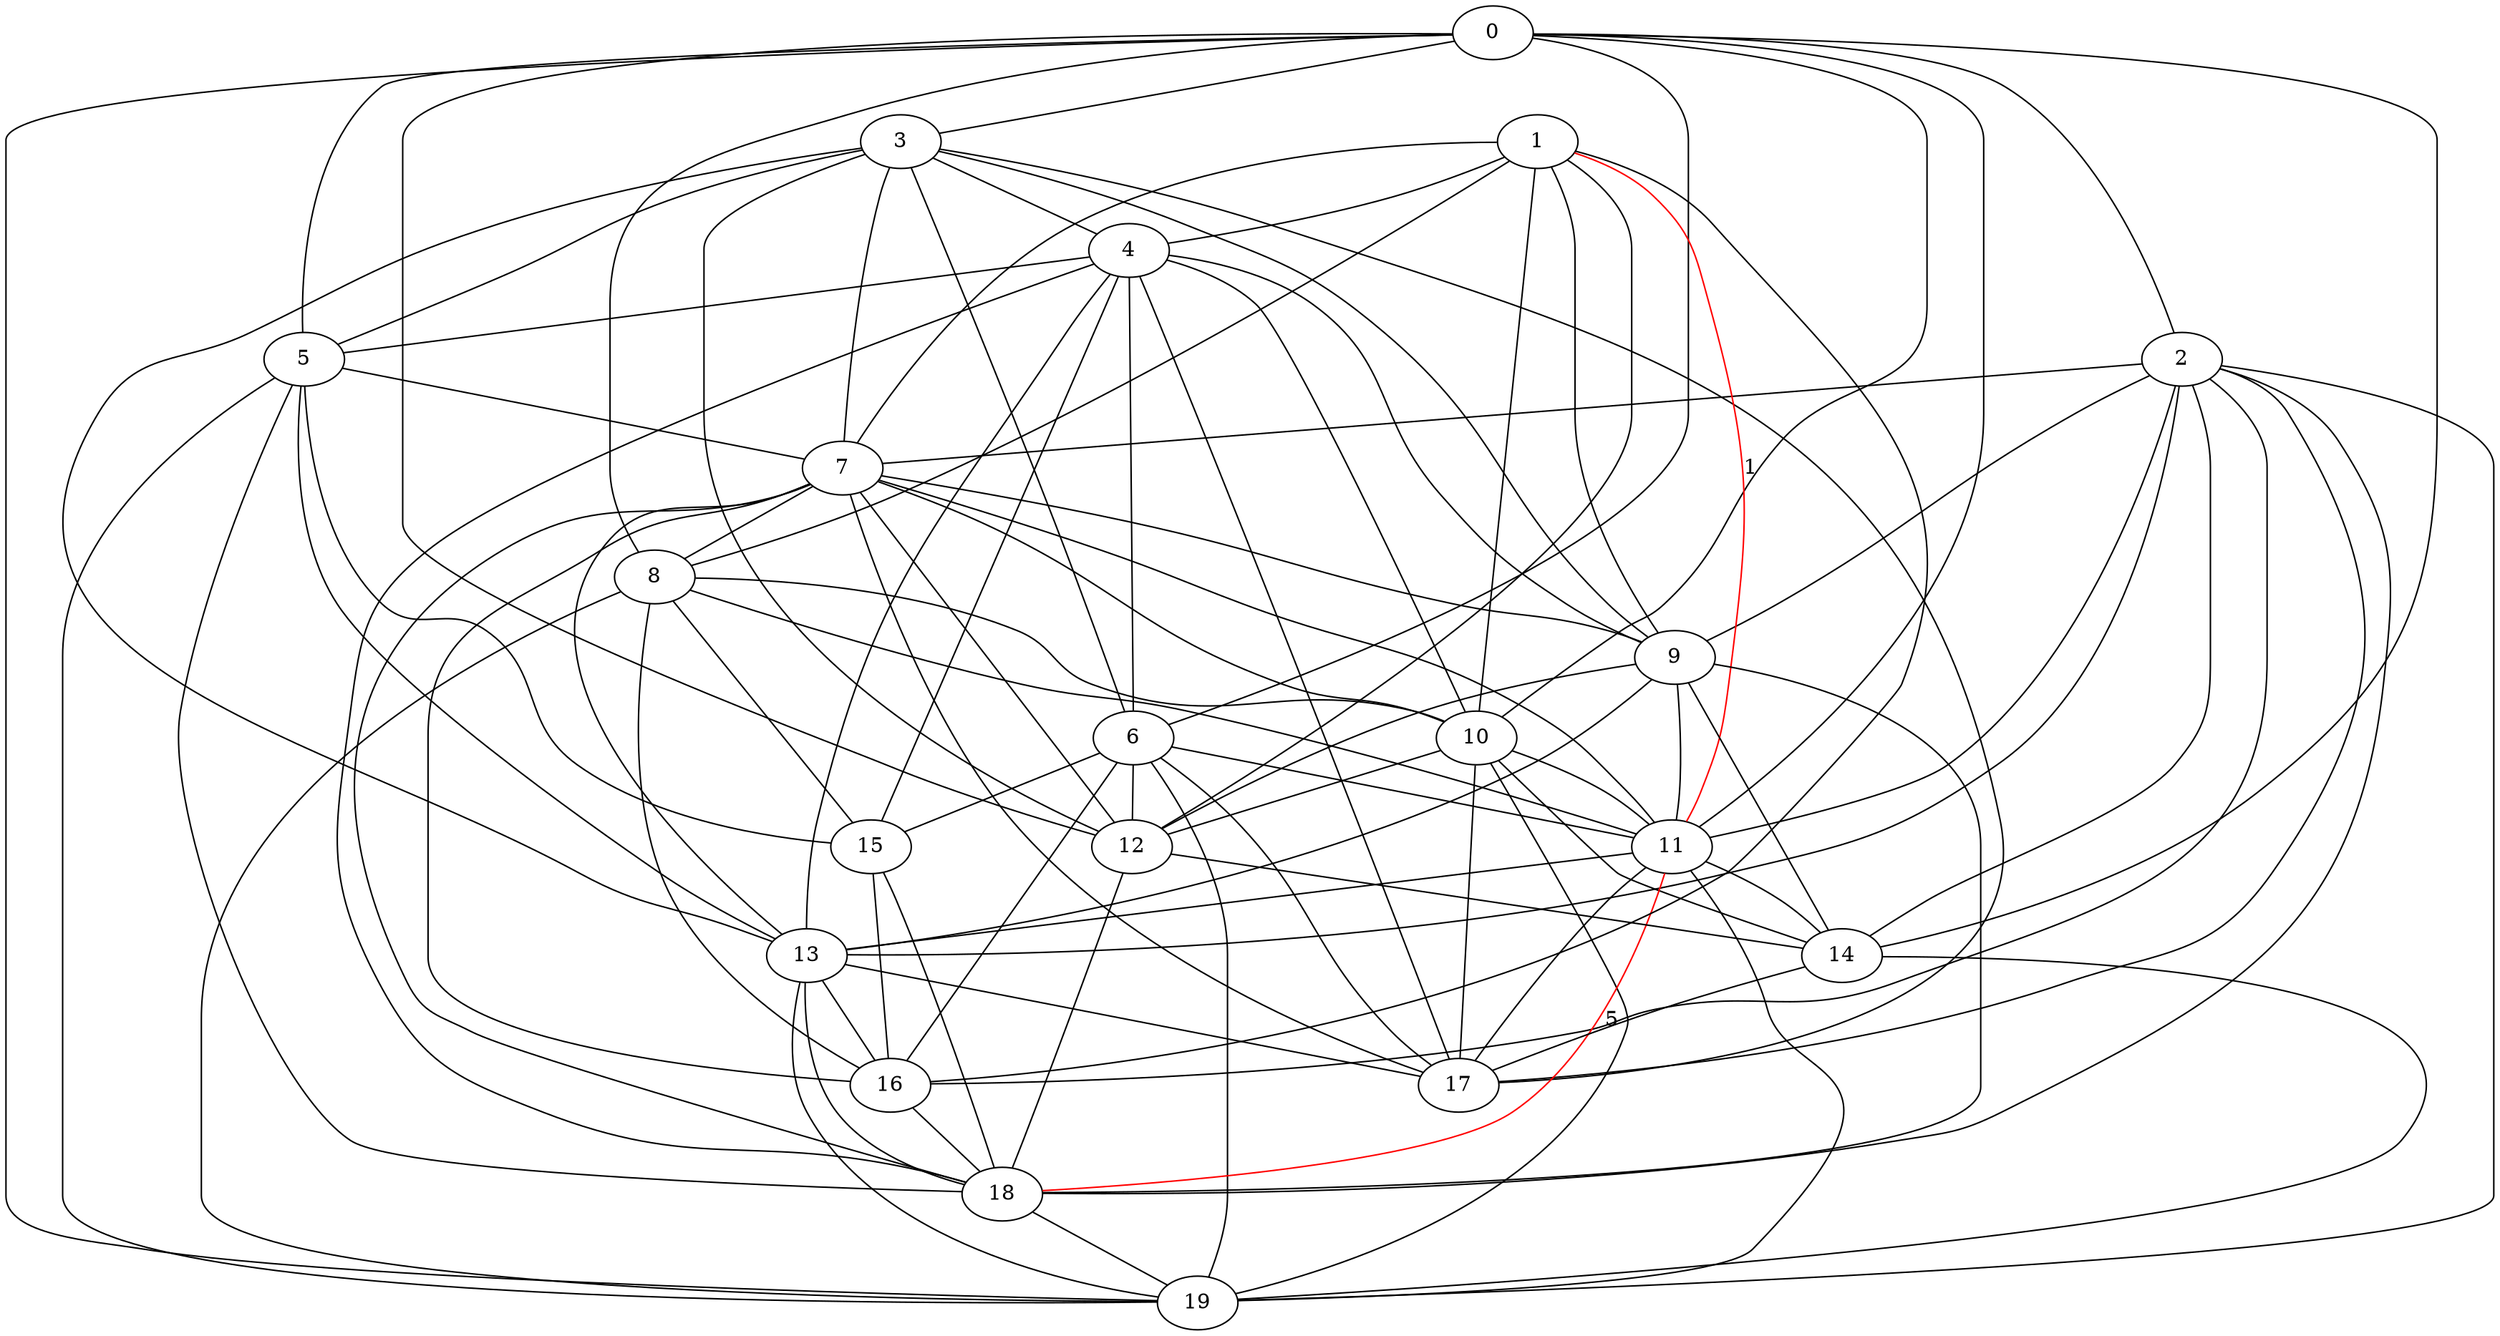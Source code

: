 graph weighted2{
	0 -- 2;
	0 -- 3;
	0 -- 5;
	0 -- 6;
	0 -- 8;
	0 -- 10;
	0 -- 11;
	0 -- 12;
	0 -- 14;
	0 -- 19;
	1 -- 4;
	1 -- 7;
	1 -- 8;
	1 -- 9;
	1 -- 10;
	1 -- 11[color =red][label=1];
	1 -- 12;
	1 -- 16;
	2 -- 7;
	2 -- 9;
	2 -- 11;
	2 -- 13;
	2 -- 14;
	2 -- 16;
	2 -- 17;
	2 -- 18;
	2 -- 19;
	3 -- 4;
	3 -- 5;
	3 -- 6;
	3 -- 7;
	3 -- 9;
	3 -- 12;
	3 -- 13;
	3 -- 17;
	4 -- 5;
	4 -- 6;
	4 -- 9;
	4 -- 10;
	4 -- 13;
	4 -- 15;
	4 -- 17;
	4 -- 18;
	5 -- 7;
	5 -- 13;
	5 -- 15;
	5 -- 18;
	5 -- 19;
	6 -- 11;
	6 -- 12;
	6 -- 15;
	6 -- 16;
	6 -- 17;
	6 -- 19;
	7 -- 8;
	7 -- 9;
	7 -- 10;
	7 -- 11;
	7 -- 12;
	7 -- 13;
	7 -- 16;
	7 -- 17;
	7 -- 18;
	8 -- 10;
	8 -- 11;
	8 -- 15;
	8 -- 16;
	8 -- 19;
	9 -- 11;
	9 -- 12;
	9 -- 13;
	9 -- 14;
	9 -- 18;
	10 -- 11;
	10 -- 12;
	10 -- 14;
	10 -- 17;
	10 -- 19;
	11 -- 13;
	11 -- 14;
	11 -- 17;
	11 -- 18[color =red][label=5];
	11 -- 19;
	12 -- 14;
	12 -- 18;
	13 -- 16;
	13 -- 17;
	13 -- 18;
	13 -- 19;
	14 -- 17;
	14 -- 19;
	15 -- 16;
	15 -- 18;
	16 -- 18;
	18 -- 19;
	19
}
